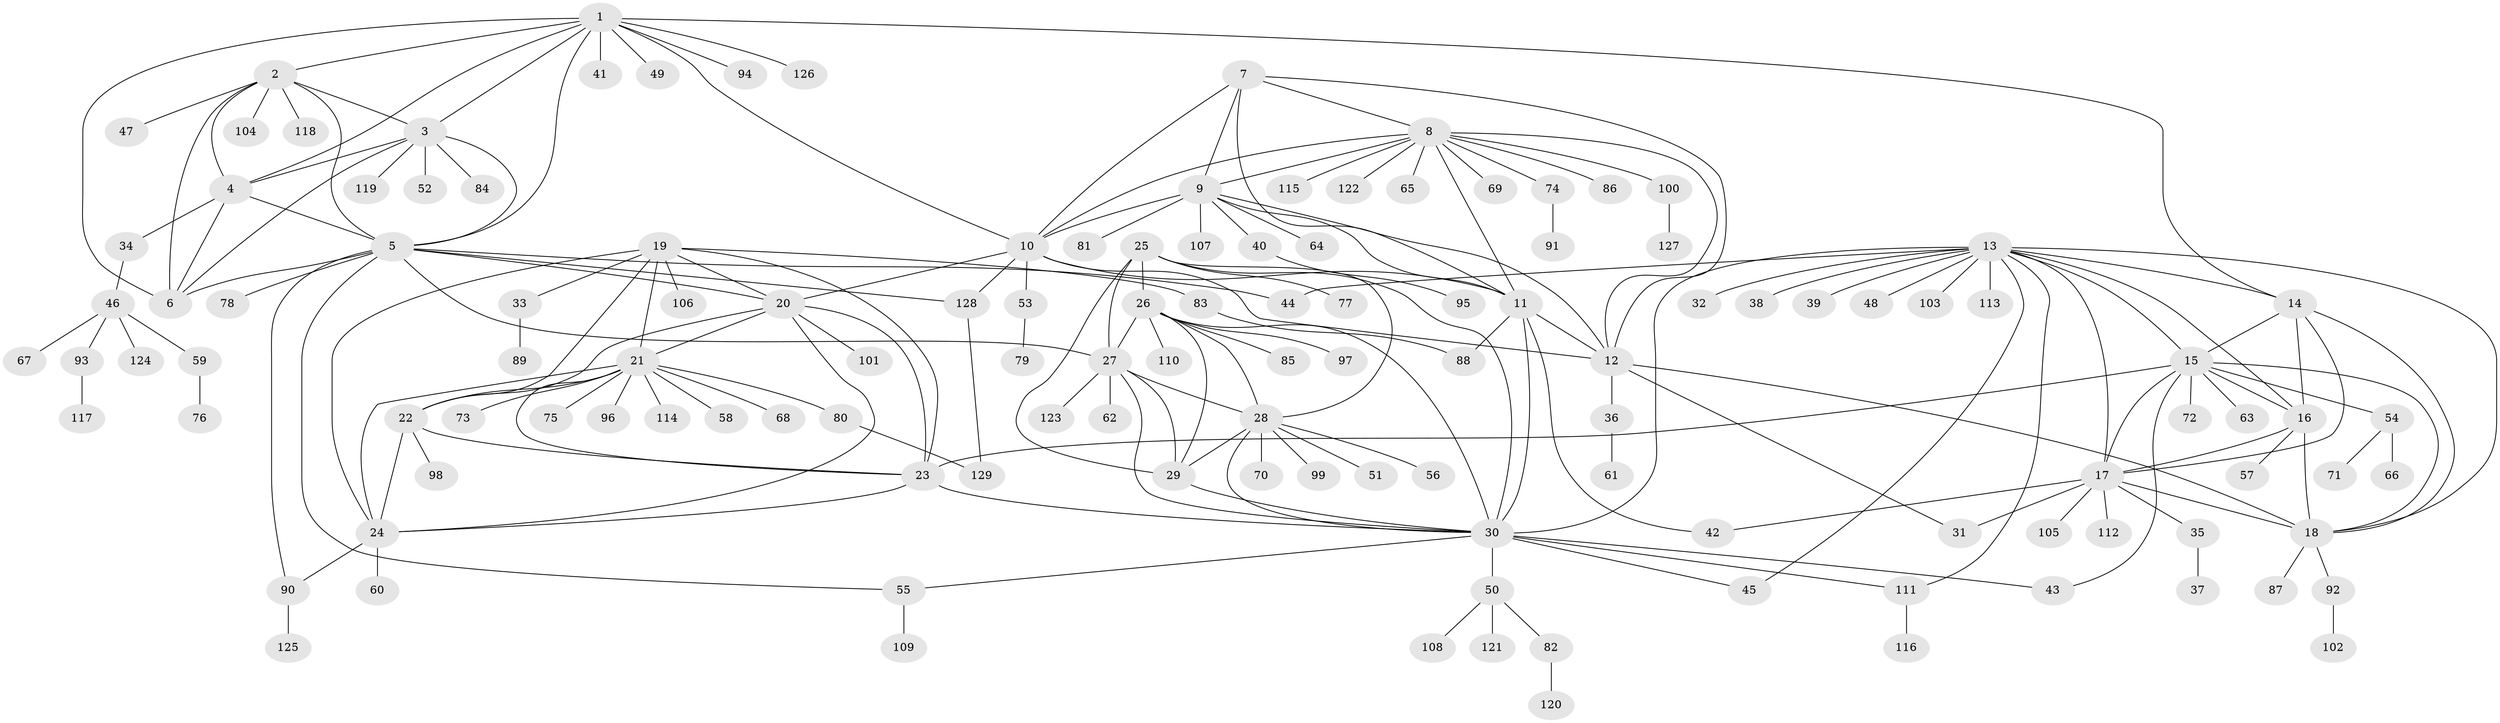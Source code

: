 // Generated by graph-tools (version 1.1) at 2025/11/02/27/25 16:11:32]
// undirected, 129 vertices, 195 edges
graph export_dot {
graph [start="1"]
  node [color=gray90,style=filled];
  1;
  2;
  3;
  4;
  5;
  6;
  7;
  8;
  9;
  10;
  11;
  12;
  13;
  14;
  15;
  16;
  17;
  18;
  19;
  20;
  21;
  22;
  23;
  24;
  25;
  26;
  27;
  28;
  29;
  30;
  31;
  32;
  33;
  34;
  35;
  36;
  37;
  38;
  39;
  40;
  41;
  42;
  43;
  44;
  45;
  46;
  47;
  48;
  49;
  50;
  51;
  52;
  53;
  54;
  55;
  56;
  57;
  58;
  59;
  60;
  61;
  62;
  63;
  64;
  65;
  66;
  67;
  68;
  69;
  70;
  71;
  72;
  73;
  74;
  75;
  76;
  77;
  78;
  79;
  80;
  81;
  82;
  83;
  84;
  85;
  86;
  87;
  88;
  89;
  90;
  91;
  92;
  93;
  94;
  95;
  96;
  97;
  98;
  99;
  100;
  101;
  102;
  103;
  104;
  105;
  106;
  107;
  108;
  109;
  110;
  111;
  112;
  113;
  114;
  115;
  116;
  117;
  118;
  119;
  120;
  121;
  122;
  123;
  124;
  125;
  126;
  127;
  128;
  129;
  1 -- 2;
  1 -- 3;
  1 -- 4;
  1 -- 5;
  1 -- 6;
  1 -- 10;
  1 -- 14;
  1 -- 41;
  1 -- 49;
  1 -- 94;
  1 -- 126;
  2 -- 3;
  2 -- 4;
  2 -- 5;
  2 -- 6;
  2 -- 47;
  2 -- 104;
  2 -- 118;
  3 -- 4;
  3 -- 5;
  3 -- 6;
  3 -- 52;
  3 -- 84;
  3 -- 119;
  4 -- 5;
  4 -- 6;
  4 -- 34;
  5 -- 6;
  5 -- 20;
  5 -- 27;
  5 -- 44;
  5 -- 55;
  5 -- 78;
  5 -- 90;
  5 -- 128;
  7 -- 8;
  7 -- 9;
  7 -- 10;
  7 -- 11;
  7 -- 12;
  8 -- 9;
  8 -- 10;
  8 -- 11;
  8 -- 12;
  8 -- 65;
  8 -- 69;
  8 -- 74;
  8 -- 86;
  8 -- 100;
  8 -- 115;
  8 -- 122;
  9 -- 10;
  9 -- 11;
  9 -- 12;
  9 -- 40;
  9 -- 64;
  9 -- 81;
  9 -- 107;
  10 -- 11;
  10 -- 12;
  10 -- 20;
  10 -- 53;
  10 -- 128;
  11 -- 12;
  11 -- 30;
  11 -- 42;
  11 -- 88;
  12 -- 18;
  12 -- 31;
  12 -- 36;
  13 -- 14;
  13 -- 15;
  13 -- 16;
  13 -- 17;
  13 -- 18;
  13 -- 30;
  13 -- 32;
  13 -- 38;
  13 -- 39;
  13 -- 44;
  13 -- 45;
  13 -- 48;
  13 -- 103;
  13 -- 111;
  13 -- 113;
  14 -- 15;
  14 -- 16;
  14 -- 17;
  14 -- 18;
  15 -- 16;
  15 -- 17;
  15 -- 18;
  15 -- 23;
  15 -- 43;
  15 -- 54;
  15 -- 63;
  15 -- 72;
  16 -- 17;
  16 -- 18;
  16 -- 57;
  17 -- 18;
  17 -- 31;
  17 -- 35;
  17 -- 42;
  17 -- 105;
  17 -- 112;
  18 -- 87;
  18 -- 92;
  19 -- 20;
  19 -- 21;
  19 -- 22;
  19 -- 23;
  19 -- 24;
  19 -- 33;
  19 -- 83;
  19 -- 106;
  20 -- 21;
  20 -- 22;
  20 -- 23;
  20 -- 24;
  20 -- 101;
  21 -- 22;
  21 -- 23;
  21 -- 24;
  21 -- 58;
  21 -- 68;
  21 -- 73;
  21 -- 75;
  21 -- 80;
  21 -- 96;
  21 -- 114;
  22 -- 23;
  22 -- 24;
  22 -- 98;
  23 -- 24;
  23 -- 30;
  24 -- 60;
  24 -- 90;
  25 -- 26;
  25 -- 27;
  25 -- 28;
  25 -- 29;
  25 -- 30;
  25 -- 77;
  26 -- 27;
  26 -- 28;
  26 -- 29;
  26 -- 30;
  26 -- 85;
  26 -- 97;
  26 -- 110;
  27 -- 28;
  27 -- 29;
  27 -- 30;
  27 -- 62;
  27 -- 123;
  28 -- 29;
  28 -- 30;
  28 -- 51;
  28 -- 56;
  28 -- 70;
  28 -- 99;
  29 -- 30;
  30 -- 43;
  30 -- 45;
  30 -- 50;
  30 -- 55;
  30 -- 111;
  33 -- 89;
  34 -- 46;
  35 -- 37;
  36 -- 61;
  40 -- 95;
  46 -- 59;
  46 -- 67;
  46 -- 93;
  46 -- 124;
  50 -- 82;
  50 -- 108;
  50 -- 121;
  53 -- 79;
  54 -- 66;
  54 -- 71;
  55 -- 109;
  59 -- 76;
  74 -- 91;
  80 -- 129;
  82 -- 120;
  83 -- 88;
  90 -- 125;
  92 -- 102;
  93 -- 117;
  100 -- 127;
  111 -- 116;
  128 -- 129;
}
